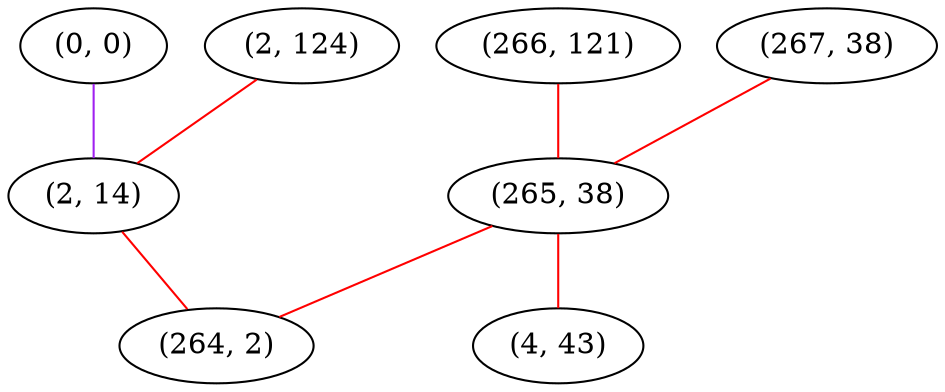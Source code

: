 graph "" {
"(0, 0)";
"(2, 124)";
"(266, 121)";
"(267, 38)";
"(2, 14)";
"(265, 38)";
"(4, 43)";
"(264, 2)";
"(0, 0)" -- "(2, 14)"  [color=purple, key=0, weight=4];
"(2, 124)" -- "(2, 14)"  [color=red, key=0, weight=1];
"(266, 121)" -- "(265, 38)"  [color=red, key=0, weight=1];
"(267, 38)" -- "(265, 38)"  [color=red, key=0, weight=1];
"(2, 14)" -- "(264, 2)"  [color=red, key=0, weight=1];
"(265, 38)" -- "(264, 2)"  [color=red, key=0, weight=1];
"(265, 38)" -- "(4, 43)"  [color=red, key=0, weight=1];
}
